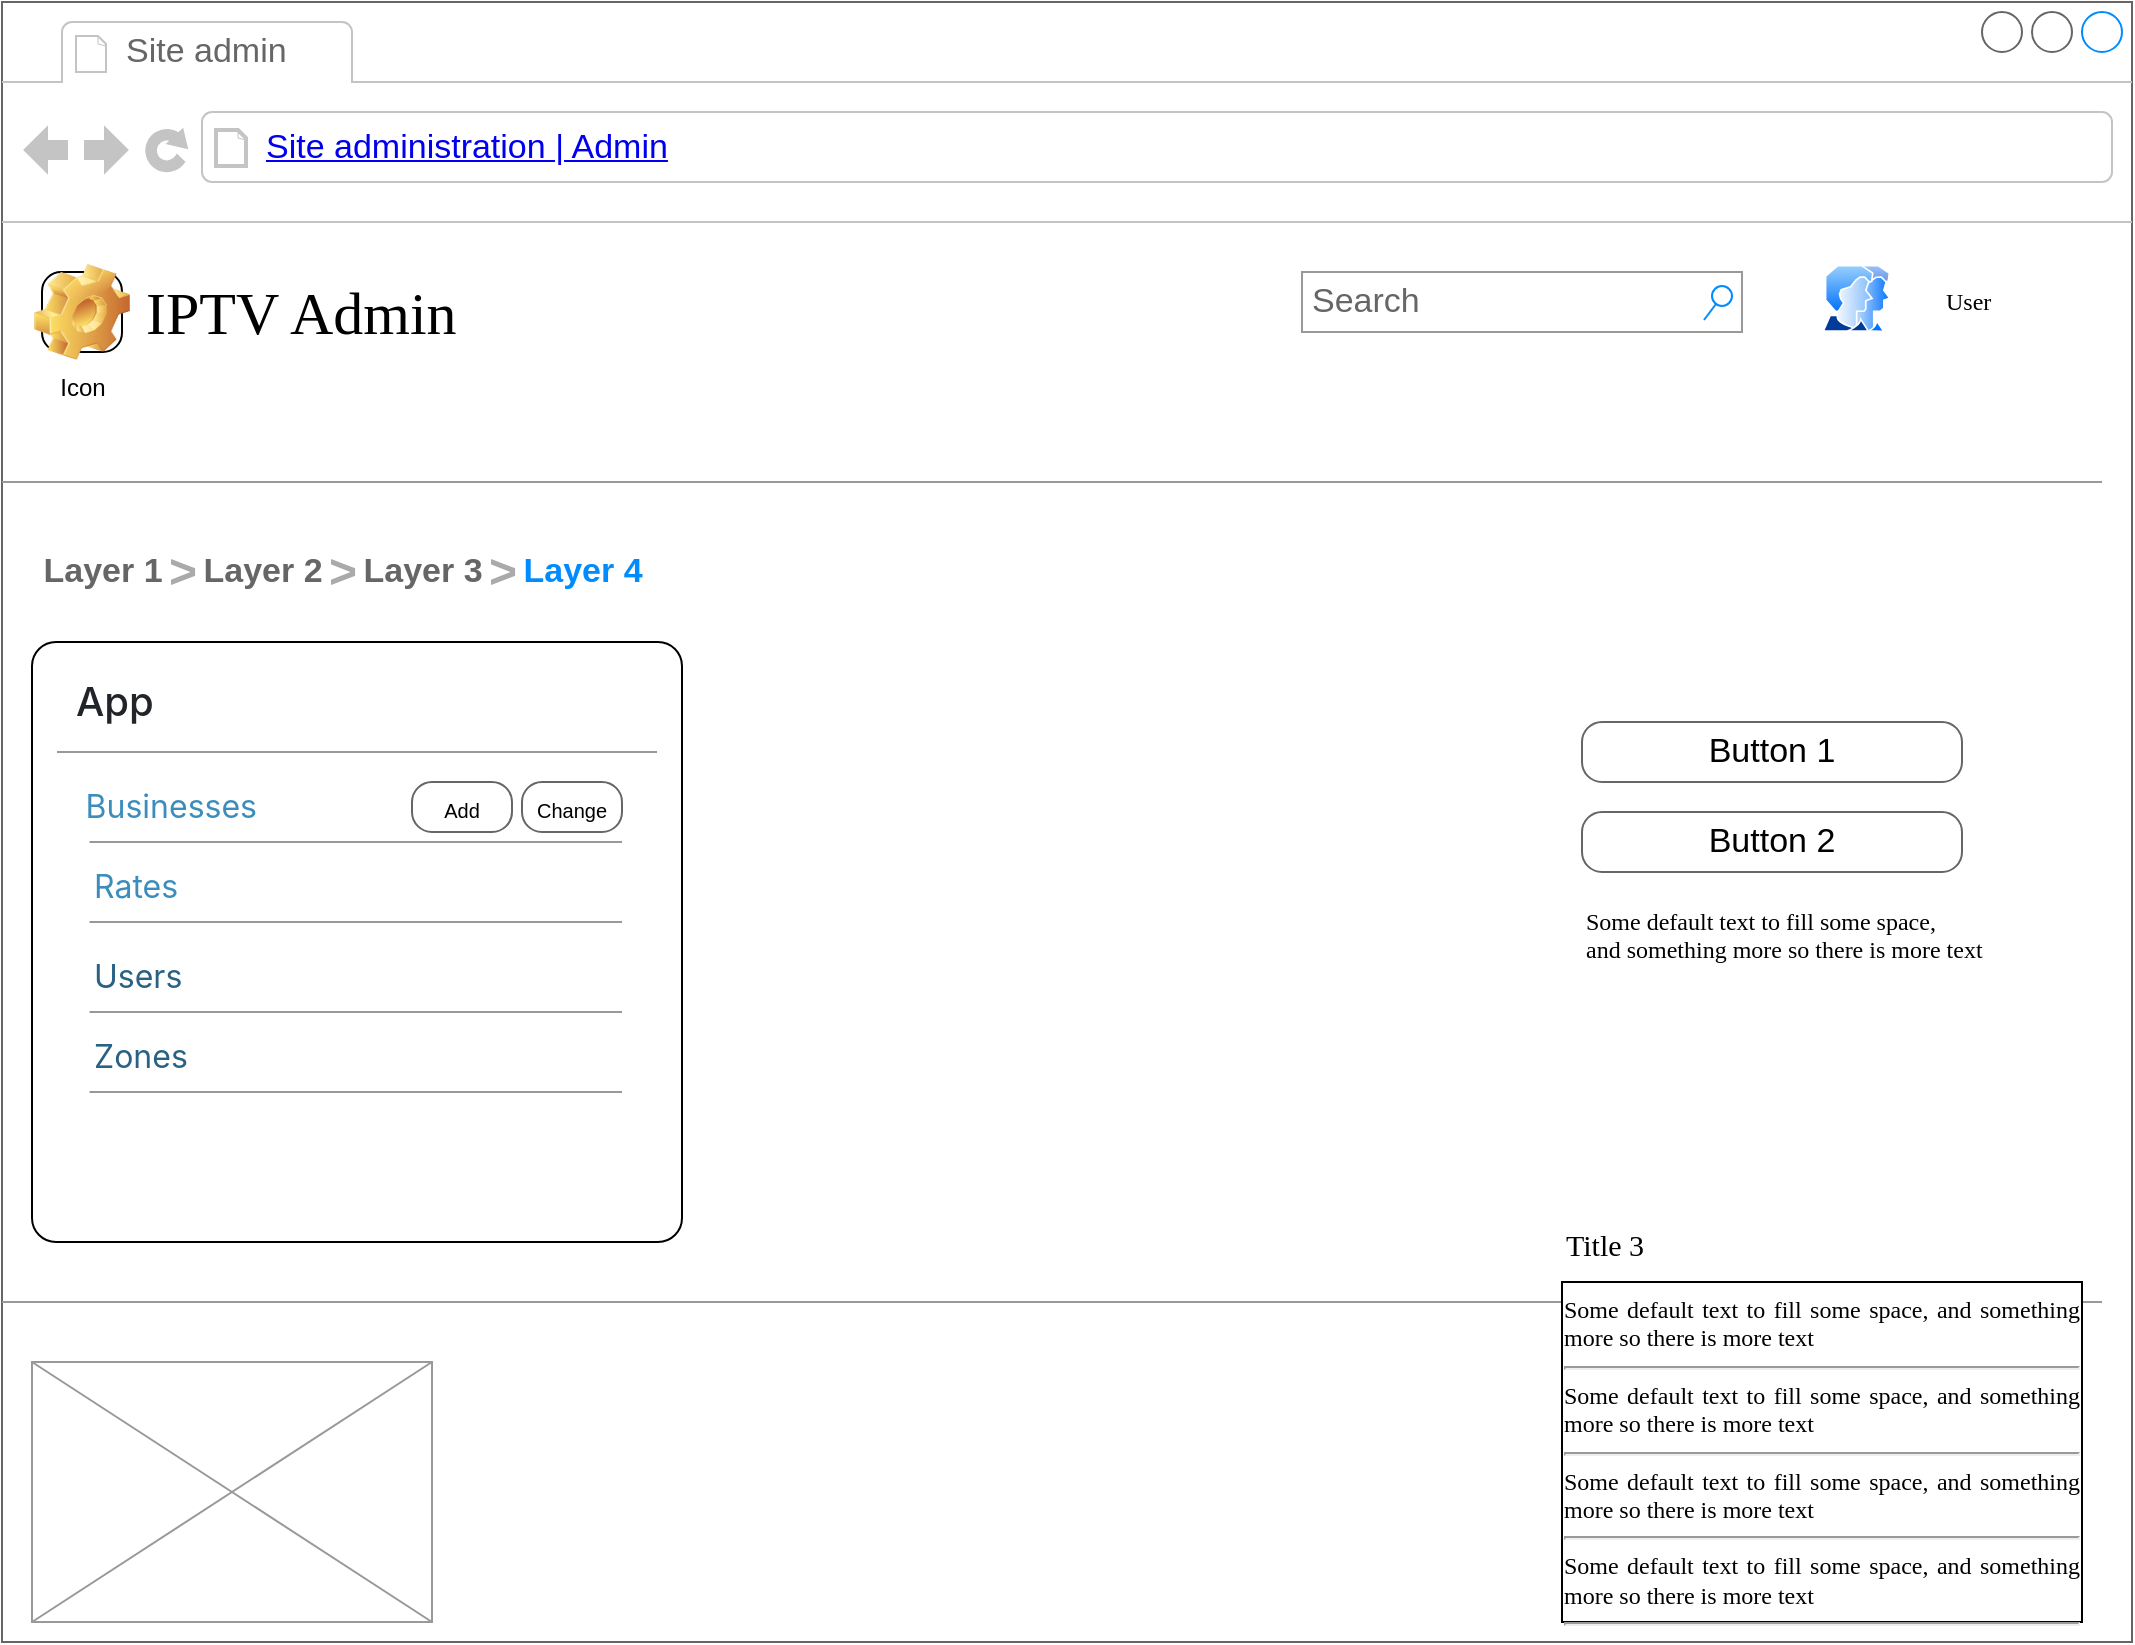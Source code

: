 <mxfile version="26.2.2">
  <diagram name="Page-1" id="2cc2dc42-3aac-f2a9-1cec-7a8b7cbee084">
    <mxGraphModel dx="1887" dy="402" grid="1" gridSize="10" guides="1" tooltips="1" connect="1" arrows="1" fold="1" page="1" pageScale="1" pageWidth="1100" pageHeight="850" background="none" math="0" shadow="0">
      <root>
        <mxCell id="0" />
        <mxCell id="1" parent="0" />
        <mxCell id="7026571954dc6520-1" value="" style="strokeWidth=1;shadow=0;dashed=0;align=center;html=1;shape=mxgraph.mockup.containers.browserWindow;rSize=0;strokeColor=#666666;mainText=,;recursiveResize=0;rounded=0;labelBackgroundColor=none;fontFamily=Verdana;fontSize=12" parent="1" vertex="1">
          <mxGeometry x="-490" y="30" width="1065" height="820" as="geometry" />
        </mxCell>
        <mxCell id="5mNZTicwmbRbNyMPNMCN-61" value="" style="rounded=1;whiteSpace=wrap;html=1;arcSize=4;" vertex="1" parent="7026571954dc6520-1">
          <mxGeometry x="15" y="320" width="325" height="300" as="geometry" />
        </mxCell>
        <mxCell id="7026571954dc6520-2" value="Site admin" style="strokeWidth=1;shadow=0;dashed=0;align=center;html=1;shape=mxgraph.mockup.containers.anchor;fontSize=17;fontColor=#666666;align=left;" parent="7026571954dc6520-1" vertex="1">
          <mxGeometry x="60" y="12" width="110" height="26" as="geometry" />
        </mxCell>
        <mxCell id="7026571954dc6520-3" value="&lt;a href=&quot;https://cms-stg2.ipbasevn.com/admin/&quot;&gt;Site administration | Admin&lt;/a&gt;" style="strokeWidth=1;shadow=0;dashed=0;align=center;html=1;shape=mxgraph.mockup.containers.anchor;rSize=0;fontSize=17;fontColor=#666666;align=left;" parent="7026571954dc6520-1" vertex="1">
          <mxGeometry x="130" y="60" width="250" height="26" as="geometry" />
        </mxCell>
        <mxCell id="7026571954dc6520-4" value="IPTV Admin" style="text;html=1;points=[];align=left;verticalAlign=top;spacingTop=-4;fontSize=30;fontFamily=Verdana" parent="7026571954dc6520-1" vertex="1">
          <mxGeometry x="70" y="135" width="340" height="50" as="geometry" />
        </mxCell>
        <mxCell id="7026571954dc6520-14" value="Search" style="strokeWidth=1;shadow=0;dashed=0;align=center;html=1;shape=mxgraph.mockup.forms.searchBox;strokeColor=#999999;mainText=;strokeColor2=#008cff;fontColor=#666666;fontSize=17;align=left;spacingLeft=3;rounded=0;labelBackgroundColor=none;" parent="7026571954dc6520-1" vertex="1">
          <mxGeometry x="650" y="135" width="220" height="30" as="geometry" />
        </mxCell>
        <mxCell id="7026571954dc6520-15" value="" style="verticalLabelPosition=bottom;shadow=0;dashed=0;align=center;html=1;verticalAlign=top;strokeWidth=1;shape=mxgraph.mockup.markup.line;strokeColor=#999999;rounded=0;labelBackgroundColor=none;fillColor=#ffffff;fontFamily=Verdana;fontSize=12;fontColor=#000000;" parent="7026571954dc6520-1" vertex="1">
          <mxGeometry y="230" width="1050" height="20" as="geometry" />
        </mxCell>
        <mxCell id="7026571954dc6520-18" value="Button 1" style="strokeWidth=1;shadow=0;dashed=0;align=center;html=1;shape=mxgraph.mockup.buttons.button;strokeColor=#666666;mainText=;buttonStyle=round;fontSize=17;fontStyle=0;fillColor=none;whiteSpace=wrap;rounded=0;labelBackgroundColor=none;" parent="7026571954dc6520-1" vertex="1">
          <mxGeometry x="790" y="360" width="190" height="30" as="geometry" />
        </mxCell>
        <mxCell id="7026571954dc6520-19" value="Button 2" style="strokeWidth=1;shadow=0;dashed=0;align=center;html=1;shape=mxgraph.mockup.buttons.button;strokeColor=#666666;mainText=;buttonStyle=round;fontSize=17;fontStyle=0;fillColor=none;whiteSpace=wrap;rounded=0;labelBackgroundColor=none;" parent="7026571954dc6520-1" vertex="1">
          <mxGeometry x="790" y="405" width="190" height="30" as="geometry" />
        </mxCell>
        <mxCell id="7026571954dc6520-20" value="Some default text to fill some space, and&amp;nbsp;&lt;span&gt;something more so there is more text&lt;/span&gt;" style="text;html=1;points=[];align=left;verticalAlign=top;spacingTop=-4;fontSize=12;fontFamily=Verdana;whiteSpace=wrap;" parent="7026571954dc6520-1" vertex="1">
          <mxGeometry x="790" y="450" width="240" height="40" as="geometry" />
        </mxCell>
        <mxCell id="7026571954dc6520-21" value="" style="verticalLabelPosition=bottom;shadow=0;dashed=0;align=center;html=1;verticalAlign=top;strokeWidth=1;shape=mxgraph.mockup.markup.line;strokeColor=#999999;rounded=0;labelBackgroundColor=none;fillColor=#ffffff;fontFamily=Verdana;fontSize=12;fontColor=#000000;" parent="7026571954dc6520-1" vertex="1">
          <mxGeometry y="640" width="1050" height="20" as="geometry" />
        </mxCell>
        <mxCell id="7026571954dc6520-22" value="" style="verticalLabelPosition=bottom;shadow=0;dashed=0;align=center;html=1;verticalAlign=top;strokeWidth=1;shape=mxgraph.mockup.graphics.simpleIcon;strokeColor=#999999;fillColor=#ffffff;rounded=0;labelBackgroundColor=none;fontFamily=Verdana;fontSize=12;fontColor=#000000;" parent="7026571954dc6520-1" vertex="1">
          <mxGeometry x="15" y="680" width="200" height="130" as="geometry" />
        </mxCell>
        <mxCell id="7026571954dc6520-31" value="&lt;h5 style=&quot;box-sizing: border-box; font-family: &amp;quot;Source Sans Pro&amp;quot;, -apple-system, BlinkMacSystemFont, &amp;quot;Segoe UI&amp;quot;, Roboto, &amp;quot;Helvetica Neue&amp;quot;, Arial, sans-serif, &amp;quot;Apple Color Emoji&amp;quot;, &amp;quot;Segoe UI Emoji&amp;quot;, &amp;quot;Segoe UI Symbol&amp;quot;; font-weight: 500; line-height: 1.2; color: rgb(33, 37, 41); font-size: 1.25rem; text-wrap-mode: wrap; background-color: rgb(255, 255, 255); margin: 0px !important;&quot; class=&quot;m-0&quot;&gt;App&lt;/h5&gt;" style="text;html=1;points=[];align=left;verticalAlign=top;spacingTop=-4;fontSize=15;fontFamily=Verdana" parent="7026571954dc6520-1" vertex="1">
          <mxGeometry x="35" y="335" width="170" height="30" as="geometry" />
        </mxCell>
        <mxCell id="7026571954dc6520-32" value="Title 3" style="text;html=1;points=[];align=left;verticalAlign=top;spacingTop=-4;fontSize=15;fontFamily=Verdana" parent="7026571954dc6520-1" vertex="1">
          <mxGeometry x="780" y="610" width="170" height="30" as="geometry" />
        </mxCell>
        <mxCell id="7026571954dc6520-33" value="&lt;div style=&quot;text-align: justify&quot;&gt;&lt;span&gt;Some default text to fill some space, and&amp;nbsp;&lt;/span&gt;&lt;span&gt;something more so there is more text&lt;/span&gt;&lt;/div&gt;&lt;div style=&quot;text-align: justify&quot;&gt;&lt;hr id=&quot;null&quot; style=&quot;text-align: justify&quot;&gt;&lt;span&gt;&lt;div style=&quot;text-align: justify&quot;&gt;&lt;span&gt;Some default text to fill some space, and&amp;nbsp;&lt;/span&gt;&lt;span&gt;something more so there is more text&lt;/span&gt;&lt;/div&gt;&lt;/span&gt;&lt;/div&gt;&lt;hr id=&quot;null&quot; style=&quot;text-align: justify&quot;&gt;&lt;span&gt;&lt;div style=&quot;text-align: justify&quot;&gt;&lt;span&gt;Some default text to fill some space, and&amp;nbsp;&lt;/span&gt;&lt;span&gt;something more so there is more text&lt;/span&gt;&lt;/div&gt;&lt;/span&gt;&lt;hr id=&quot;null&quot; style=&quot;text-align: justify&quot;&gt;&lt;span&gt;&lt;div style=&quot;text-align: justify&quot;&gt;&lt;span&gt;Some default text to fill some space, and&amp;nbsp;&lt;/span&gt;&lt;span&gt;something more so there is more text&lt;/span&gt;&lt;/div&gt;&lt;/span&gt;&lt;hr id=&quot;null&quot; style=&quot;text-align: left&quot;&gt;" style="whiteSpace=wrap;html=1;rounded=0;shadow=0;labelBackgroundColor=none;strokeWidth=1;fontFamily=Verdana;fontSize=12;align=center;verticalAlign=top;" parent="7026571954dc6520-1" vertex="1">
          <mxGeometry x="780" y="640" width="260" height="170" as="geometry" />
        </mxCell>
        <mxCell id="7026571954dc6520-34" value="&lt;table style=&quot;border-collapse: collapse; width: 288.875px; margin-bottom: 0px; color: rgb(33, 37, 41); background-color: rgb(255, 255, 255); font-family: &amp;quot;Source Sans Pro&amp;quot;, -apple-system, BlinkMacSystemFont, &amp;quot;Segoe UI&amp;quot;, Roboto, &amp;quot;Helvetica Neue&amp;quot;, Arial, sans-serif, &amp;quot;Apple Color Emoji&amp;quot;, &amp;quot;Segoe UI Emoji&amp;quot;, &amp;quot;Segoe UI Symbol&amp;quot;; font-size: 16px;&quot; class=&quot;table table-sm&quot;&gt;&lt;tbody style=&quot;box-sizing: border-box;&quot;&gt;&lt;tr style=&quot;box-sizing: border-box;&quot;&gt;&lt;td style=&quot;box-sizing: border-box; padding: 0.3rem; vertical-align: top; border-top: none;&quot;&gt;&lt;a style=&quot;box-sizing: border-box; color: rgb(60, 141, 188); text-decoration-line: none; background-color: transparent;&quot; href=&quot;https://cms-stg2.ipbasevn.com/admin/app/business/&quot;&gt;Businesses&lt;/a&gt;&lt;/td&gt;&lt;/tr&gt;&lt;/tbody&gt;&lt;/table&gt;" style="text;html=1;points=[];align=left;verticalAlign=top;spacingTop=-4;fontSize=12;fontFamily=Verdana;whiteSpace=wrap;" parent="7026571954dc6520-1" vertex="1">
          <mxGeometry x="35" y="385" width="190" height="40" as="geometry" />
        </mxCell>
        <mxCell id="5mNZTicwmbRbNyMPNMCN-9" value="Layer 1" style="strokeWidth=1;shadow=0;dashed=0;align=center;html=1;shape=mxgraph.mockup.navigation.anchor;fontSize=17;fontColor=#666666;fontStyle=1;" vertex="1" parent="7026571954dc6520-1">
          <mxGeometry x="20" y="270" width="60" height="30" as="geometry" />
        </mxCell>
        <mxCell id="5mNZTicwmbRbNyMPNMCN-10" value="&gt;" style="strokeWidth=1;shadow=0;dashed=0;align=center;html=1;shape=mxgraph.mockup.navigation.anchor;fontSize=24;fontColor=#aaaaaa;fontStyle=1;" vertex="1" parent="7026571954dc6520-1">
          <mxGeometry x="80" y="270" width="20" height="30" as="geometry" />
        </mxCell>
        <mxCell id="5mNZTicwmbRbNyMPNMCN-11" value="Layer 2" style="strokeWidth=1;shadow=0;dashed=0;align=center;html=1;shape=mxgraph.mockup.navigation.anchor;fontSize=17;fontColor=#666666;fontStyle=1;" vertex="1" parent="7026571954dc6520-1">
          <mxGeometry x="100" y="270" width="60" height="30" as="geometry" />
        </mxCell>
        <mxCell id="5mNZTicwmbRbNyMPNMCN-12" value="&gt;" style="strokeWidth=1;shadow=0;dashed=0;align=center;html=1;shape=mxgraph.mockup.navigation.anchor;fontSize=24;fontColor=#aaaaaa;fontStyle=1;" vertex="1" parent="7026571954dc6520-1">
          <mxGeometry x="160" y="270" width="20" height="30" as="geometry" />
        </mxCell>
        <mxCell id="5mNZTicwmbRbNyMPNMCN-13" value="Layer 3" style="strokeWidth=1;shadow=0;dashed=0;align=center;html=1;shape=mxgraph.mockup.navigation.anchor;fontSize=17;fontColor=#666666;fontStyle=1;" vertex="1" parent="7026571954dc6520-1">
          <mxGeometry x="180" y="270" width="60" height="30" as="geometry" />
        </mxCell>
        <mxCell id="5mNZTicwmbRbNyMPNMCN-14" value="&gt;" style="strokeWidth=1;shadow=0;dashed=0;align=center;html=1;shape=mxgraph.mockup.navigation.anchor;fontSize=24;fontColor=#aaaaaa;fontStyle=1;" vertex="1" parent="7026571954dc6520-1">
          <mxGeometry x="240" y="270" width="20" height="30" as="geometry" />
        </mxCell>
        <mxCell id="5mNZTicwmbRbNyMPNMCN-15" value="Layer 4" style="strokeWidth=1;shadow=0;dashed=0;align=center;html=1;shape=mxgraph.mockup.navigation.anchor;fontSize=17;fontColor=#008cff;fontStyle=1;" vertex="1" parent="7026571954dc6520-1">
          <mxGeometry x="260" y="270" width="60" height="30" as="geometry" />
        </mxCell>
        <mxCell id="5mNZTicwmbRbNyMPNMCN-45" value="User" style="text;html=1;points=[];align=left;verticalAlign=top;spacingTop=-4;fontSize=12;fontFamily=Verdana;whiteSpace=wrap;" vertex="1" parent="7026571954dc6520-1">
          <mxGeometry x="970" y="140" width="30" height="20" as="geometry" />
        </mxCell>
        <mxCell id="5mNZTicwmbRbNyMPNMCN-62" value="Icon" style="icon;html=1;image=img/clipart/Gear_128x128.png;arcSize=24;" vertex="1" parent="7026571954dc6520-1">
          <mxGeometry x="20" y="135" width="40" height="40" as="geometry" />
        </mxCell>
        <mxCell id="5mNZTicwmbRbNyMPNMCN-63" value="" style="image;aspect=fixed;perimeter=ellipsePerimeter;html=1;align=center;shadow=0;dashed=0;spacingTop=3;image=img/lib/active_directory/user_accounts.svg;" vertex="1" parent="7026571954dc6520-1">
          <mxGeometry x="910" y="131.5" width="34.54" height="33.5" as="geometry" />
        </mxCell>
        <mxCell id="5mNZTicwmbRbNyMPNMCN-64" value="" style="verticalLabelPosition=bottom;shadow=0;dashed=0;align=center;html=1;verticalAlign=top;strokeWidth=1;shape=mxgraph.mockup.markup.line;strokeColor=#999999;rounded=0;labelBackgroundColor=none;fillColor=#ffffff;fontFamily=Verdana;fontSize=12;fontColor=#000000;" vertex="1" parent="7026571954dc6520-1">
          <mxGeometry x="27.5" y="365" width="300" height="20" as="geometry" />
        </mxCell>
        <mxCell id="5mNZTicwmbRbNyMPNMCN-65" value="" style="verticalLabelPosition=bottom;shadow=0;dashed=0;align=center;html=1;verticalAlign=top;strokeWidth=1;shape=mxgraph.mockup.markup.line;strokeColor=#999999;rounded=0;labelBackgroundColor=none;fillColor=#ffffff;fontFamily=Verdana;fontSize=12;fontColor=#000000;" vertex="1" parent="7026571954dc6520-1">
          <mxGeometry x="43.75" y="410" width="266.25" height="20" as="geometry" />
        </mxCell>
        <mxCell id="5mNZTicwmbRbNyMPNMCN-66" value="&lt;a style=&quot;box-sizing: border-box; color: rgb(60, 141, 188); text-decoration-line: none; background-color: rgb(255, 255, 255); font-family: &amp;quot;Source Sans Pro&amp;quot;, -apple-system, BlinkMacSystemFont, &amp;quot;Segoe UI&amp;quot;, Roboto, &amp;quot;Helvetica Neue&amp;quot;, Arial, sans-serif, &amp;quot;Apple Color Emoji&amp;quot;, &amp;quot;Segoe UI Emoji&amp;quot;, &amp;quot;Segoe UI Symbol&amp;quot;; font-size: 16px;&quot; href=&quot;https://cms-stg2.ipbasevn.com/admin/app/rate/&quot;&gt;Rates&lt;/a&gt;" style="text;html=1;points=[];align=left;verticalAlign=top;spacingTop=-4;fontSize=12;fontFamily=Verdana;whiteSpace=wrap;" vertex="1" parent="7026571954dc6520-1">
          <mxGeometry x="43.75" y="430" width="190" height="40" as="geometry" />
        </mxCell>
        <mxCell id="5mNZTicwmbRbNyMPNMCN-67" value="" style="verticalLabelPosition=bottom;shadow=0;dashed=0;align=center;html=1;verticalAlign=top;strokeWidth=1;shape=mxgraph.mockup.markup.line;strokeColor=#999999;rounded=0;labelBackgroundColor=none;fillColor=#ffffff;fontFamily=Verdana;fontSize=12;fontColor=#000000;" vertex="1" parent="7026571954dc6520-1">
          <mxGeometry x="43.75" y="450" width="266.25" height="20" as="geometry" />
        </mxCell>
        <mxCell id="5mNZTicwmbRbNyMPNMCN-68" value="&lt;a style=&quot;box-sizing: border-box; color: rgb(41, 98, 130); text-decoration-line: none; background-color: rgb(255, 255, 255); font-family: &amp;quot;Source Sans Pro&amp;quot;, -apple-system, BlinkMacSystemFont, &amp;quot;Segoe UI&amp;quot;, Roboto, &amp;quot;Helvetica Neue&amp;quot;, Arial, sans-serif, &amp;quot;Apple Color Emoji&amp;quot;, &amp;quot;Segoe UI Emoji&amp;quot;, &amp;quot;Segoe UI Symbol&amp;quot;; font-size: 16px;&quot; href=&quot;https://cms-stg2.ipbasevn.com/admin/app/user/&quot;&gt;Users&lt;/a&gt;" style="text;html=1;points=[];align=left;verticalAlign=top;spacingTop=-4;fontSize=12;fontFamily=Verdana;whiteSpace=wrap;" vertex="1" parent="7026571954dc6520-1">
          <mxGeometry x="43.75" y="475" width="190" height="40" as="geometry" />
        </mxCell>
        <mxCell id="5mNZTicwmbRbNyMPNMCN-69" value="" style="verticalLabelPosition=bottom;shadow=0;dashed=0;align=center;html=1;verticalAlign=top;strokeWidth=1;shape=mxgraph.mockup.markup.line;strokeColor=#999999;rounded=0;labelBackgroundColor=none;fillColor=#ffffff;fontFamily=Verdana;fontSize=12;fontColor=#000000;" vertex="1" parent="7026571954dc6520-1">
          <mxGeometry x="43.75" y="495" width="266.25" height="20" as="geometry" />
        </mxCell>
        <mxCell id="5mNZTicwmbRbNyMPNMCN-70" value="&lt;a style=&quot;box-sizing: border-box; color: rgb(41, 98, 130); text-decoration-line: none; background-color: rgb(255, 255, 255); font-family: &amp;quot;Source Sans Pro&amp;quot;, -apple-system, BlinkMacSystemFont, &amp;quot;Segoe UI&amp;quot;, Roboto, &amp;quot;Helvetica Neue&amp;quot;, Arial, sans-serif, &amp;quot;Apple Color Emoji&amp;quot;, &amp;quot;Segoe UI Emoji&amp;quot;, &amp;quot;Segoe UI Symbol&amp;quot;; font-size: 16px;&quot; href=&quot;https://cms-stg2.ipbasevn.com/admin/app/zone/&quot;&gt;Zones&lt;/a&gt;" style="text;html=1;points=[];align=left;verticalAlign=top;spacingTop=-4;fontSize=12;fontFamily=Verdana;whiteSpace=wrap;" vertex="1" parent="7026571954dc6520-1">
          <mxGeometry x="43.75" y="515" width="190" height="40" as="geometry" />
        </mxCell>
        <mxCell id="5mNZTicwmbRbNyMPNMCN-71" value="" style="verticalLabelPosition=bottom;shadow=0;dashed=0;align=center;html=1;verticalAlign=top;strokeWidth=1;shape=mxgraph.mockup.markup.line;strokeColor=#999999;rounded=0;labelBackgroundColor=none;fillColor=#ffffff;fontFamily=Verdana;fontSize=12;fontColor=#000000;" vertex="1" parent="7026571954dc6520-1">
          <mxGeometry x="43.75" y="535" width="266.25" height="20" as="geometry" />
        </mxCell>
        <mxCell id="5mNZTicwmbRbNyMPNMCN-72" value="&lt;p&gt;&lt;span style=&quot;font-size: 10px;&quot;&gt;Change&lt;/span&gt;&lt;/p&gt;" style="strokeWidth=1;shadow=0;dashed=0;align=center;html=1;shape=mxgraph.mockup.buttons.button;strokeColor=#666666;mainText=;buttonStyle=round;fontSize=17;fontStyle=0;fillColor=none;whiteSpace=wrap;rounded=0;labelBackgroundColor=none;" vertex="1" parent="7026571954dc6520-1">
          <mxGeometry x="260" y="390" width="50" height="25" as="geometry" />
        </mxCell>
        <mxCell id="5mNZTicwmbRbNyMPNMCN-73" value="&lt;p&gt;&lt;span style=&quot;font-size: 10px;&quot;&gt;Add&lt;/span&gt;&lt;/p&gt;" style="strokeWidth=1;shadow=0;dashed=0;align=center;html=1;shape=mxgraph.mockup.buttons.button;strokeColor=#666666;mainText=;buttonStyle=round;fontSize=17;fontStyle=0;fillColor=none;whiteSpace=wrap;rounded=0;labelBackgroundColor=none;" vertex="1" parent="7026571954dc6520-1">
          <mxGeometry x="205" y="390" width="50" height="25" as="geometry" />
        </mxCell>
      </root>
    </mxGraphModel>
  </diagram>
</mxfile>
